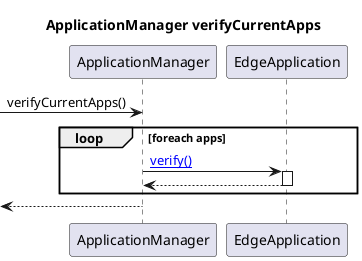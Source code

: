@startuml
title "ApplicationManager verifyCurrentApps"

participant ApplicationManager as AM
participant EdgeApplication as EApp

[->AM : verifyCurrentApps()

loop foreach apps
AM->EApp ++: [[http://www.plantuml.com/plantuml/proxy?cache=no&src=https://raw.githubusercontent.com/se-edge/diagrams/develop/ApplicationManager/ComposeApplication.verify.puml&fmt=svg verify()]]
EApp-->AM --:
end

AM-->[:
@enduml
